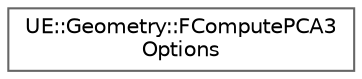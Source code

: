 digraph "Graphical Class Hierarchy"
{
 // INTERACTIVE_SVG=YES
 // LATEX_PDF_SIZE
  bgcolor="transparent";
  edge [fontname=Helvetica,fontsize=10,labelfontname=Helvetica,labelfontsize=10];
  node [fontname=Helvetica,fontsize=10,shape=box,height=0.2,width=0.4];
  rankdir="LR";
  Node0 [id="Node000000",label="UE::Geometry::FComputePCA3\lOptions",height=0.2,width=0.4,color="grey40", fillcolor="white", style="filled",URL="$dd/de9/structUE_1_1Geometry_1_1FComputePCA3Options.html",tooltip=" "];
}
